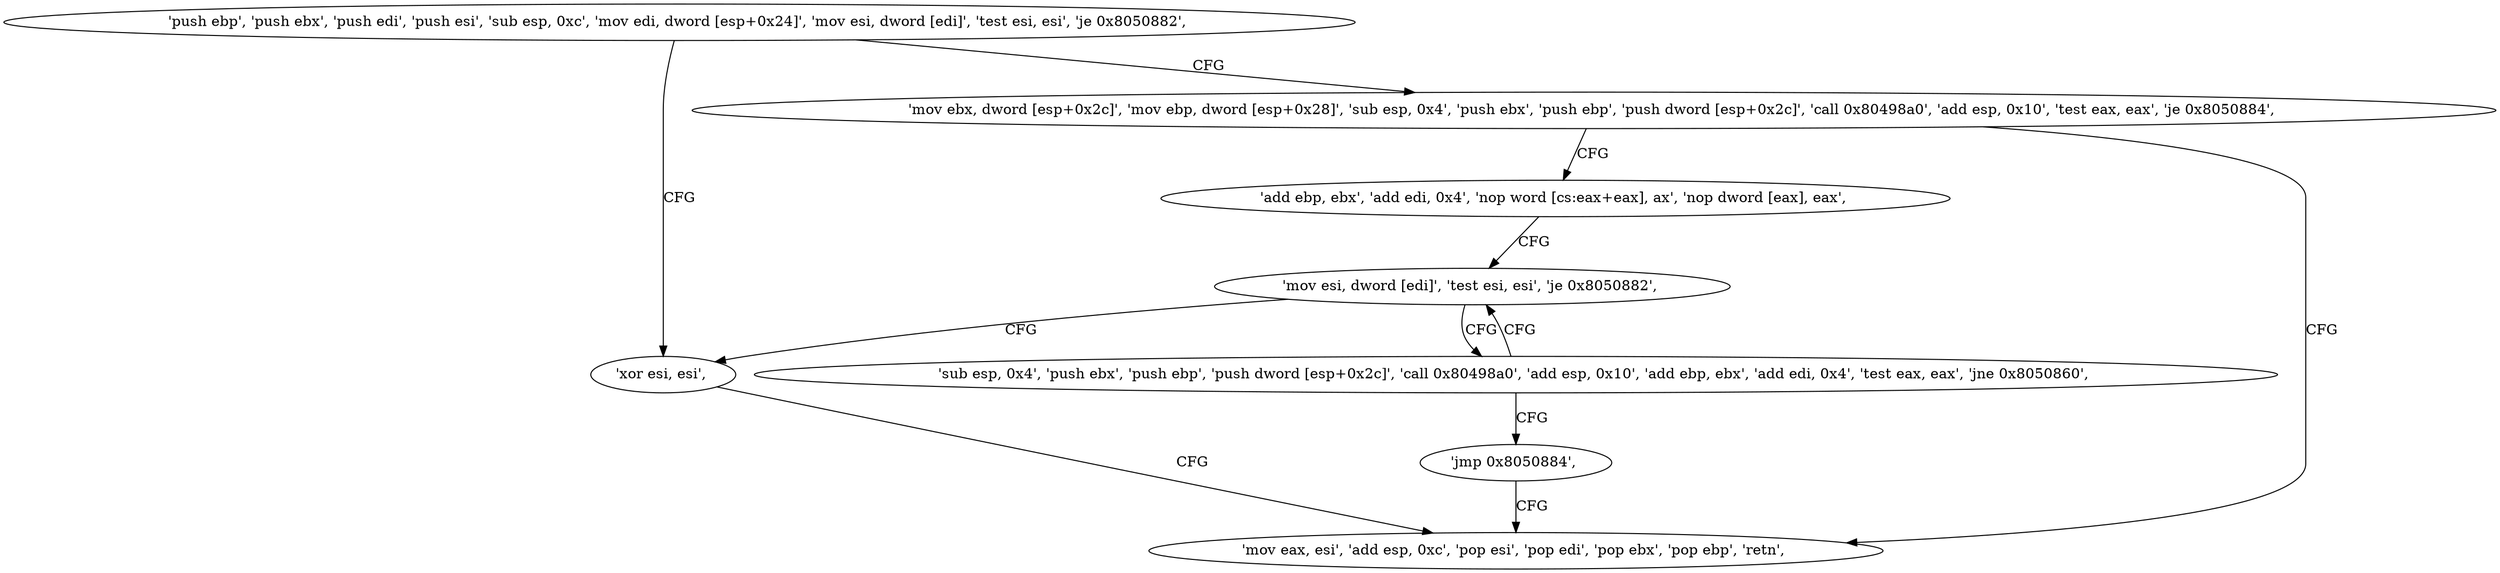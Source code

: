 digraph "func" {
"134547488" [label = "'push ebp', 'push ebx', 'push edi', 'push esi', 'sub esp, 0xc', 'mov edi, dword [esp+0x24]', 'mov esi, dword [edi]', 'test esi, esi', 'je 0x8050882', " ]
"134547586" [label = "'xor esi, esi', " ]
"134547505" [label = "'mov ebx, dword [esp+0x2c]', 'mov ebp, dword [esp+0x28]', 'sub esp, 0x4', 'push ebx', 'push ebp', 'push dword [esp+0x2c]', 'call 0x80498a0', 'add esp, 0x10', 'test eax, eax', 'je 0x8050884', " ]
"134547588" [label = "'mov eax, esi', 'add esp, 0xc', 'pop esi', 'pop edi', 'pop ebx', 'pop ebp', 'retn', " ]
"134547534" [label = "'add ebp, ebx', 'add edi, 0x4', 'nop word [cs:eax+eax], ax', 'nop dword [eax], eax', " ]
"134547552" [label = "'mov esi, dword [edi]', 'test esi, esi', 'je 0x8050882', " ]
"134547558" [label = "'sub esp, 0x4', 'push ebx', 'push ebp', 'push dword [esp+0x2c]', 'call 0x80498a0', 'add esp, 0x10', 'add ebp, ebx', 'add edi, 0x4', 'test eax, eax', 'jne 0x8050860', " ]
"134547584" [label = "'jmp 0x8050884', " ]
"134547488" -> "134547586" [ label = "CFG" ]
"134547488" -> "134547505" [ label = "CFG" ]
"134547586" -> "134547588" [ label = "CFG" ]
"134547505" -> "134547588" [ label = "CFG" ]
"134547505" -> "134547534" [ label = "CFG" ]
"134547534" -> "134547552" [ label = "CFG" ]
"134547552" -> "134547586" [ label = "CFG" ]
"134547552" -> "134547558" [ label = "CFG" ]
"134547558" -> "134547552" [ label = "CFG" ]
"134547558" -> "134547584" [ label = "CFG" ]
"134547584" -> "134547588" [ label = "CFG" ]
}

